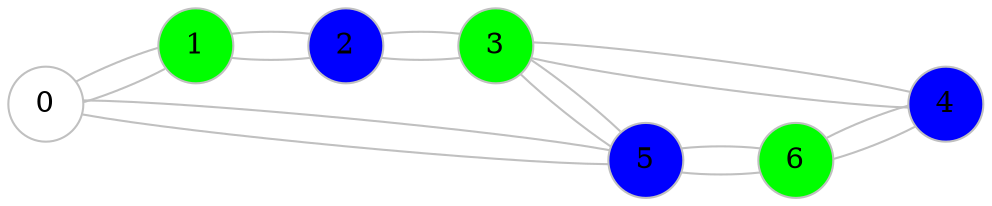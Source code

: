 graph MyGraf{ 
graph [rankdir = LR] 
node [shape = circle, style = filled, color = grey] 
node [fillcolor = White]
0  
node [fillcolor = Green]
1 3 6  
node [fillcolor = Blue]
2 4 5  
edge [color = grey] 
0 -- {1 5 } 
1 -- {0 2 } 
2 -- {1 3 } 
3 -- {2 4 5 } 
4 -- {3 6 } 
5 -- {0 3 6 } 
6 -- {4 5 } 
} 
